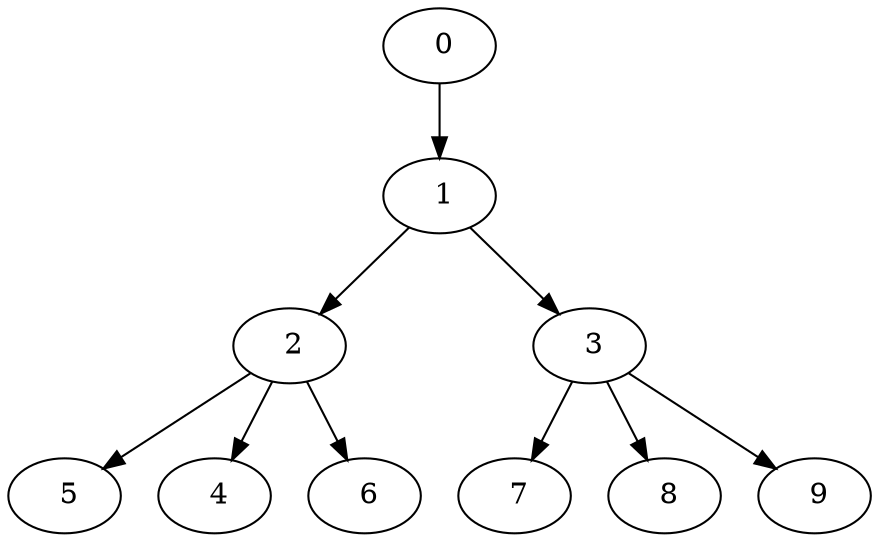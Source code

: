 digraph mytree {
" 0" -> " 1";
" 1" -> " 2";
" 1" -> " 3";
" 2" -> " 5";
" 2" -> " 4";
" 2" -> " 6";
" 3" -> " 7";
" 3" -> " 8";
" 3" -> " 9";
" 5";
" 4";
" 6";
" 7";
" 8";
" 9";
}
